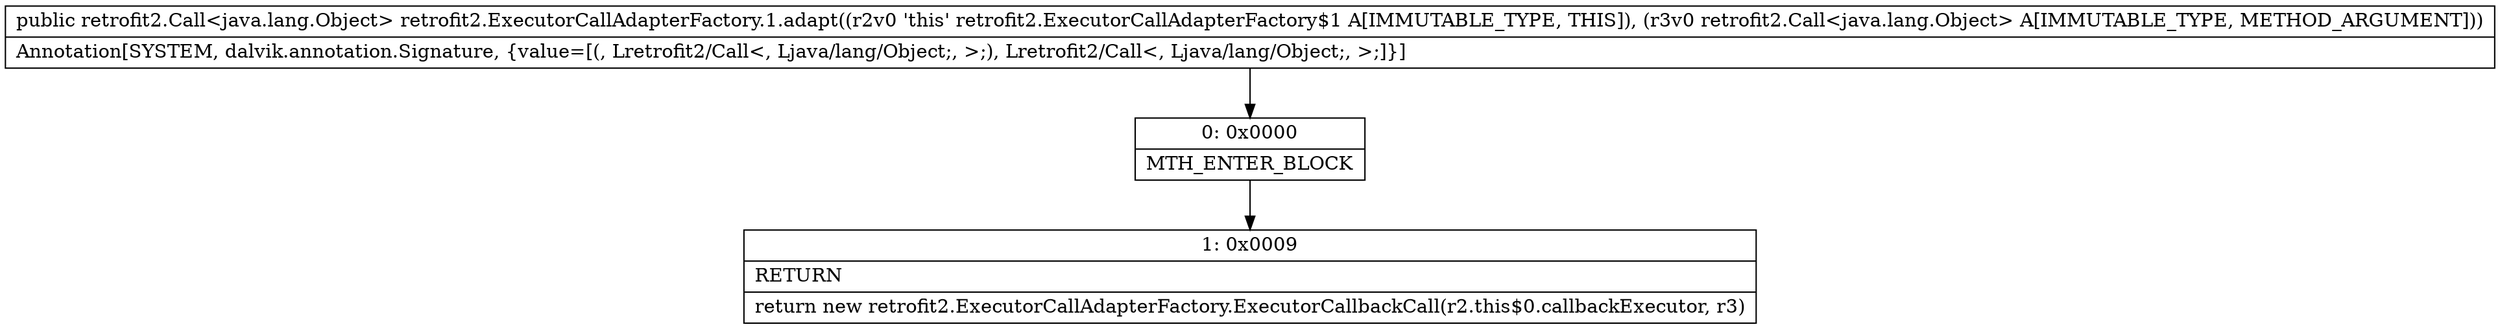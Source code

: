 digraph "CFG forretrofit2.ExecutorCallAdapterFactory.1.adapt(Lretrofit2\/Call;)Lretrofit2\/Call;" {
Node_0 [shape=record,label="{0\:\ 0x0000|MTH_ENTER_BLOCK\l}"];
Node_1 [shape=record,label="{1\:\ 0x0009|RETURN\l|return new retrofit2.ExecutorCallAdapterFactory.ExecutorCallbackCall(r2.this$0.callbackExecutor, r3)\l}"];
MethodNode[shape=record,label="{public retrofit2.Call\<java.lang.Object\> retrofit2.ExecutorCallAdapterFactory.1.adapt((r2v0 'this' retrofit2.ExecutorCallAdapterFactory$1 A[IMMUTABLE_TYPE, THIS]), (r3v0 retrofit2.Call\<java.lang.Object\> A[IMMUTABLE_TYPE, METHOD_ARGUMENT]))  | Annotation[SYSTEM, dalvik.annotation.Signature, \{value=[(, Lretrofit2\/Call\<, Ljava\/lang\/Object;, \>;), Lretrofit2\/Call\<, Ljava\/lang\/Object;, \>;]\}]\l}"];
MethodNode -> Node_0;
Node_0 -> Node_1;
}

